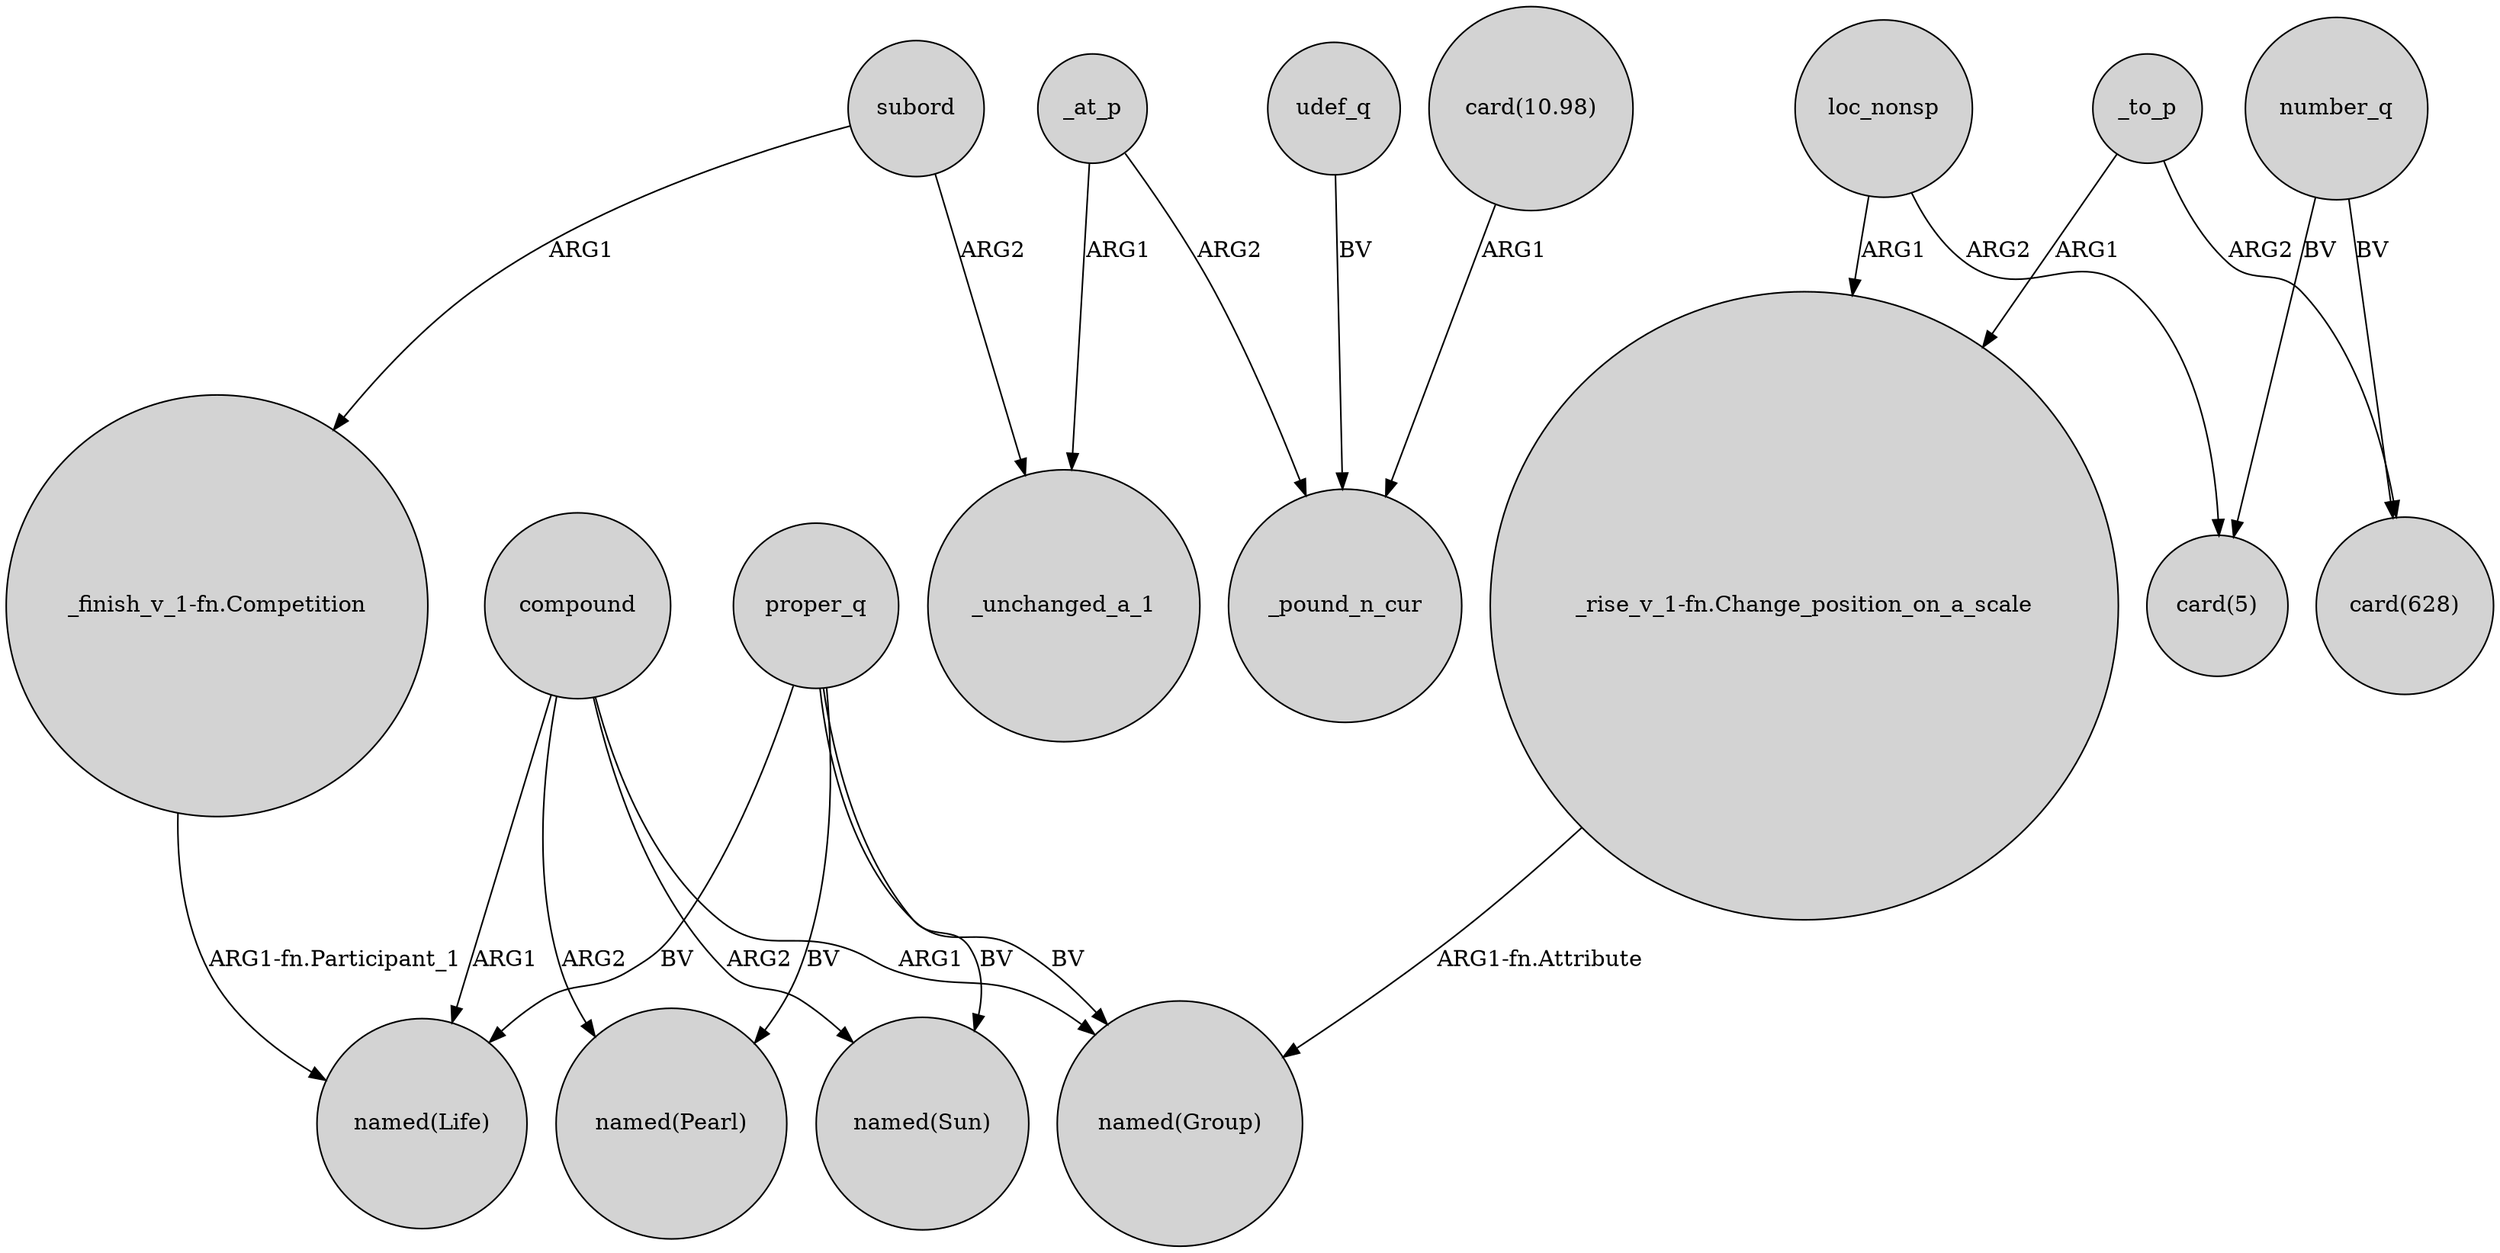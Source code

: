 digraph {
	node [shape=circle style=filled]
	proper_q -> "named(Life)" [label=BV]
	udef_q -> _pound_n_cur [label=BV]
	"card(10.98)" -> _pound_n_cur [label=ARG1]
	"_finish_v_1-fn.Competition" -> "named(Life)" [label="ARG1-fn.Participant_1"]
	compound -> "named(Sun)" [label=ARG2]
	_at_p -> _unchanged_a_1 [label=ARG1]
	subord -> _unchanged_a_1 [label=ARG2]
	compound -> "named(Pearl)" [label=ARG2]
	_to_p -> "_rise_v_1-fn.Change_position_on_a_scale" [label=ARG1]
	compound -> "named(Group)" [label=ARG1]
	number_q -> "card(628)" [label=BV]
	loc_nonsp -> "_rise_v_1-fn.Change_position_on_a_scale" [label=ARG1]
	proper_q -> "named(Pearl)" [label=BV]
	number_q -> "card(5)" [label=BV]
	proper_q -> "named(Group)" [label=BV]
	loc_nonsp -> "card(5)" [label=ARG2]
	"_rise_v_1-fn.Change_position_on_a_scale" -> "named(Group)" [label="ARG1-fn.Attribute"]
	compound -> "named(Life)" [label=ARG1]
	proper_q -> "named(Sun)" [label=BV]
	subord -> "_finish_v_1-fn.Competition" [label=ARG1]
	_at_p -> _pound_n_cur [label=ARG2]
	_to_p -> "card(628)" [label=ARG2]
}
